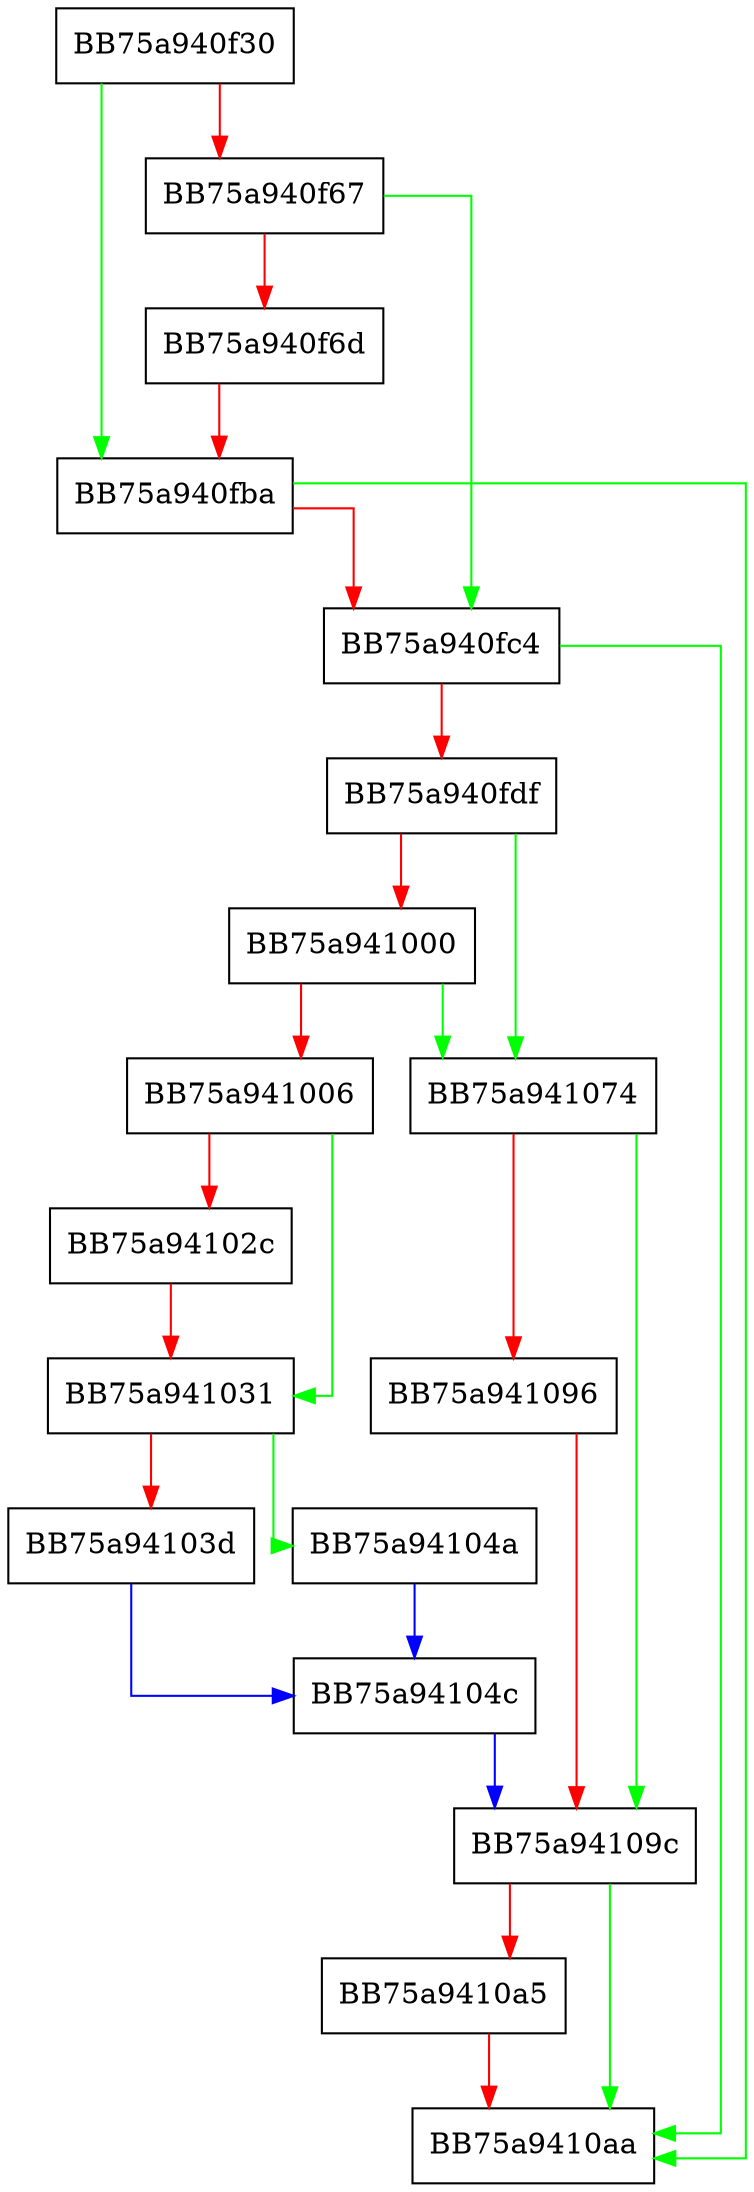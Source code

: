 digraph get_cfi_model_info {
  node [shape="box"];
  graph [splines=ortho];
  BB75a940f30 -> BB75a940fba [color="green"];
  BB75a940f30 -> BB75a940f67 [color="red"];
  BB75a940f67 -> BB75a940fc4 [color="green"];
  BB75a940f67 -> BB75a940f6d [color="red"];
  BB75a940f6d -> BB75a940fba [color="red"];
  BB75a940fba -> BB75a9410aa [color="green"];
  BB75a940fba -> BB75a940fc4 [color="red"];
  BB75a940fc4 -> BB75a9410aa [color="green"];
  BB75a940fc4 -> BB75a940fdf [color="red"];
  BB75a940fdf -> BB75a941074 [color="green"];
  BB75a940fdf -> BB75a941000 [color="red"];
  BB75a941000 -> BB75a941074 [color="green"];
  BB75a941000 -> BB75a941006 [color="red"];
  BB75a941006 -> BB75a941031 [color="green"];
  BB75a941006 -> BB75a94102c [color="red"];
  BB75a94102c -> BB75a941031 [color="red"];
  BB75a941031 -> BB75a94104a [color="green"];
  BB75a941031 -> BB75a94103d [color="red"];
  BB75a94103d -> BB75a94104c [color="blue"];
  BB75a94104a -> BB75a94104c [color="blue"];
  BB75a94104c -> BB75a94109c [color="blue"];
  BB75a941074 -> BB75a94109c [color="green"];
  BB75a941074 -> BB75a941096 [color="red"];
  BB75a941096 -> BB75a94109c [color="red"];
  BB75a94109c -> BB75a9410aa [color="green"];
  BB75a94109c -> BB75a9410a5 [color="red"];
  BB75a9410a5 -> BB75a9410aa [color="red"];
}